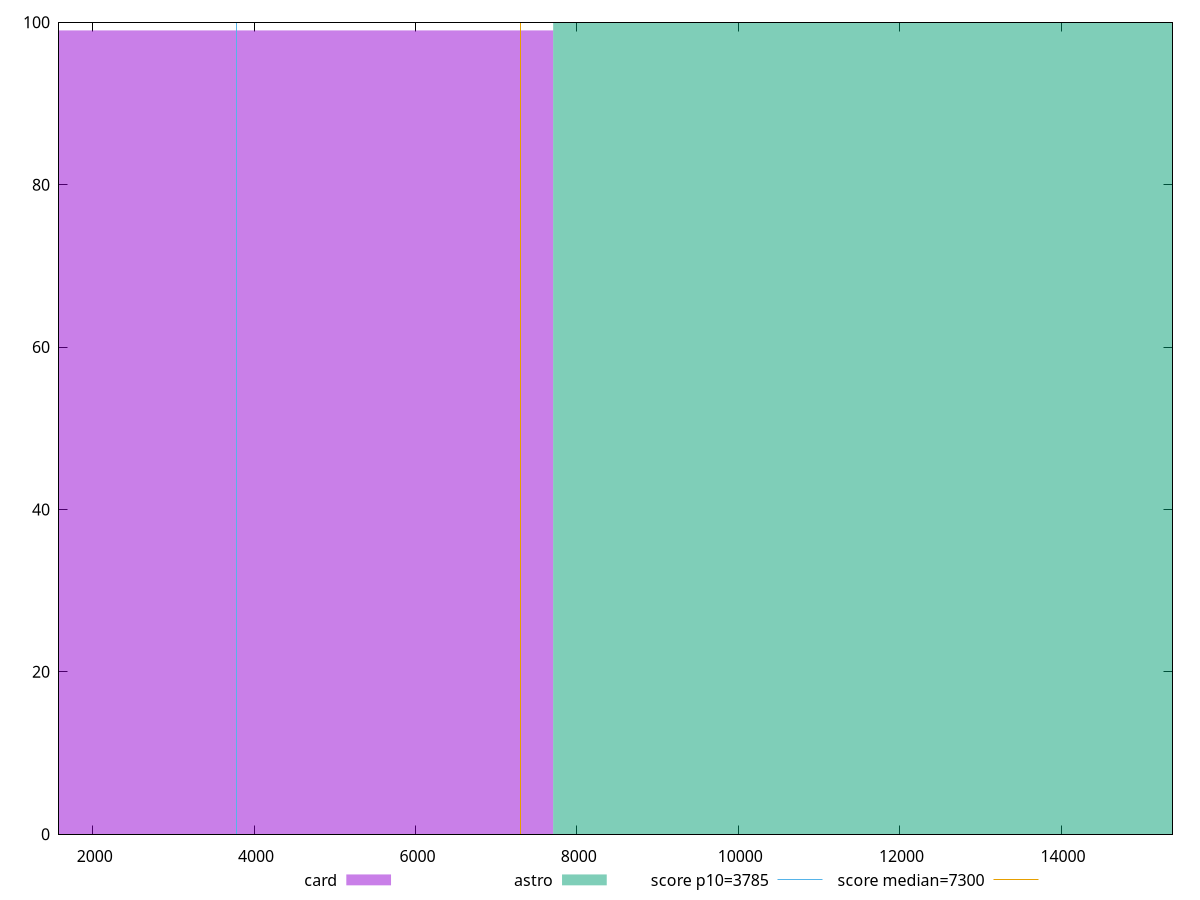 reset

$card <<EOF
0 99
EOF

$astro <<EOF
15413.908240171542 100
EOF

set key outside below
set boxwidth 15413.908240171542
set xrange [1583.1881999999998:15381.44]
set yrange [0:100]
set trange [0:100]
set style fill transparent solid 0.5 noborder

set parametric
set terminal svg size 640, 500 enhanced background rgb 'white'
set output "reports/report_00030_2021-02-24T20-42-31.540Z/interactive/comparison/histogram/2_vs_3.svg"

plot $card title "card" with boxes, \
     $astro title "astro" with boxes, \
     3785,t title "score p10=3785", \
     7300,t title "score median=7300"

reset
